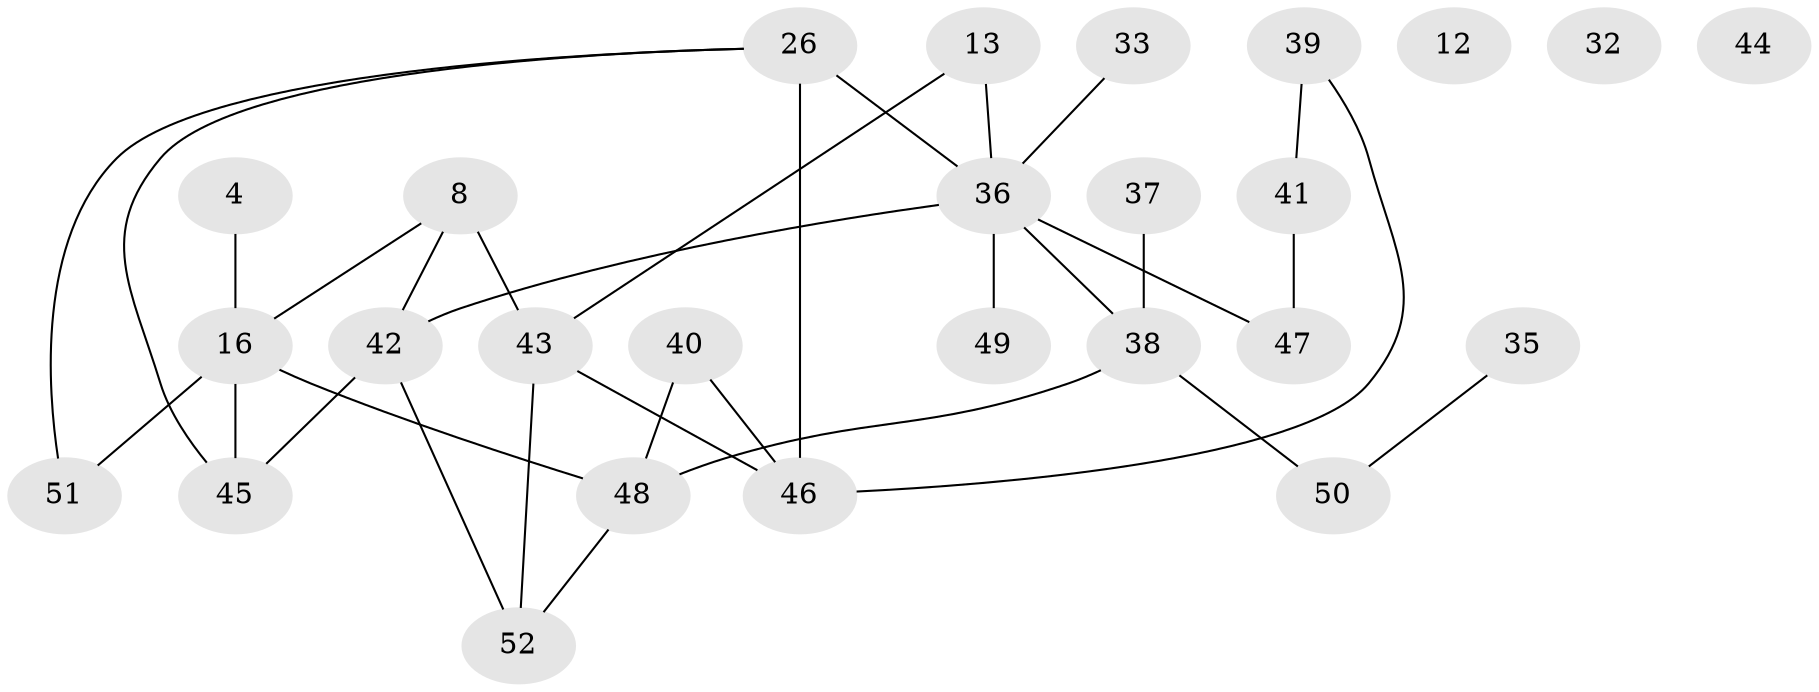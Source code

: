 // original degree distribution, {1: 0.19230769230769232, 3: 0.23076923076923078, 2: 0.34615384615384615, 5: 0.057692307692307696, 6: 0.019230769230769232, 0: 0.038461538461538464, 7: 0.019230769230769232, 4: 0.09615384615384616}
// Generated by graph-tools (version 1.1) at 2025/39/03/09/25 04:39:05]
// undirected, 26 vertices, 32 edges
graph export_dot {
graph [start="1"]
  node [color=gray90,style=filled];
  4;
  8;
  12;
  13;
  16 [super="+14"];
  26 [super="+22"];
  32;
  33 [super="+21"];
  35;
  36 [super="+7"];
  37;
  38;
  39;
  40 [super="+31"];
  41 [super="+20"];
  42 [super="+1+25"];
  43 [super="+17+24+19"];
  44 [super="+34"];
  45 [super="+29"];
  46 [super="+11"];
  47;
  48 [super="+28"];
  49;
  50;
  51;
  52 [super="+15+10"];
  4 -- 16;
  8 -- 16;
  8 -- 42 [weight=2];
  8 -- 43 [weight=3];
  13 -- 36 [weight=2];
  13 -- 43;
  16 -- 45 [weight=2];
  16 -- 48 [weight=2];
  16 -- 51;
  26 -- 46 [weight=2];
  26 -- 51;
  26 -- 36;
  26 -- 45;
  33 -- 36;
  35 -- 50;
  36 -- 38;
  36 -- 47;
  36 -- 49;
  36 -- 42;
  37 -- 38;
  38 -- 50;
  38 -- 48;
  39 -- 41;
  39 -- 46;
  40 -- 48;
  40 -- 46;
  41 -- 47;
  42 -- 52;
  42 -- 45;
  43 -- 46;
  43 -- 52;
  48 -- 52;
}
